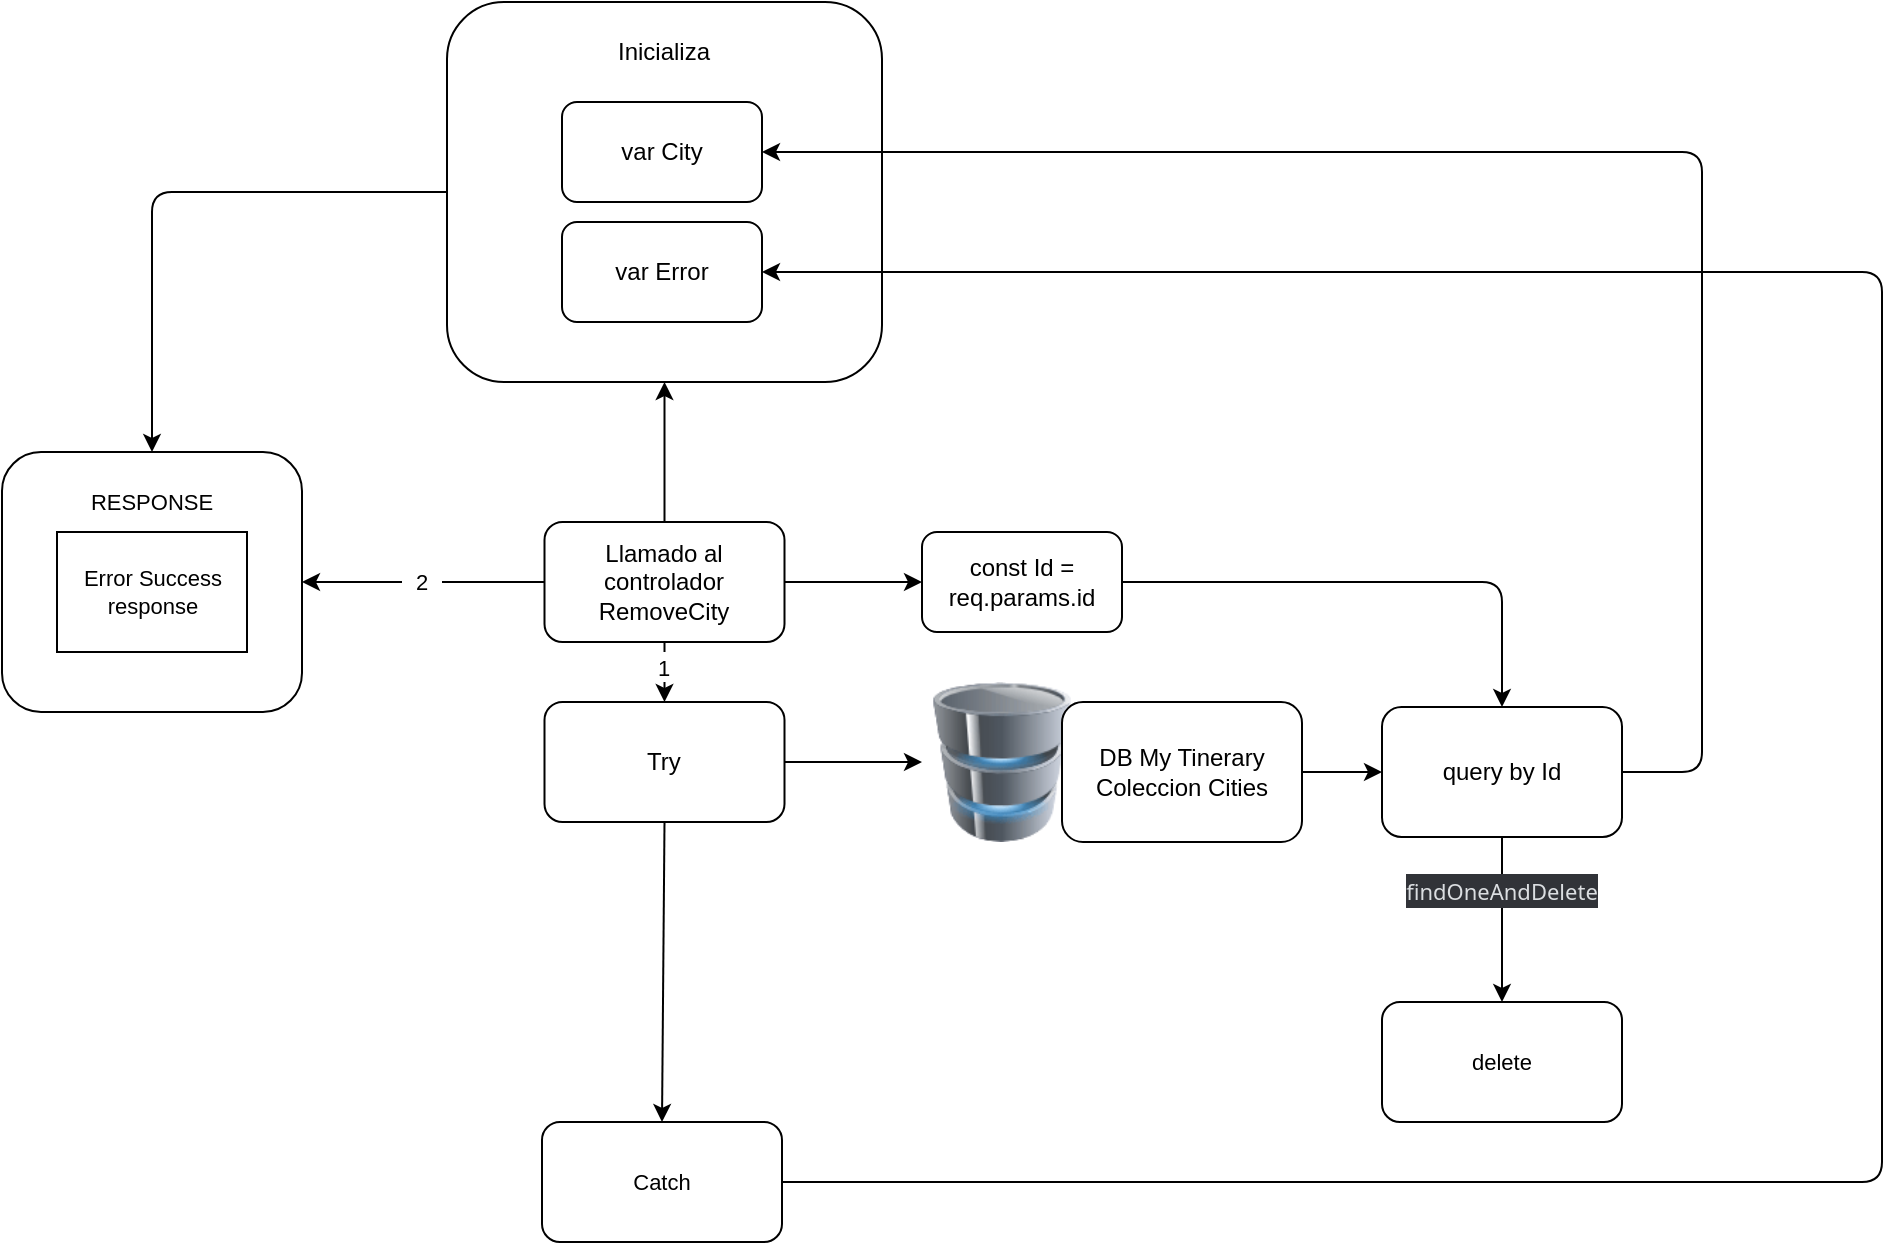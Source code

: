 <mxfile>
    <diagram id="X3w3A1exADijiUKnaM5P" name="Page-1">
        <mxGraphModel dx="861" dy="1391" grid="1" gridSize="10" guides="1" tooltips="1" connect="1" arrows="1" fold="1" page="1" pageScale="1" pageWidth="850" pageHeight="1100" math="0" shadow="0">
            <root>
                <mxCell id="0"/>
                <mxCell id="1" parent="0"/>
                <mxCell id="32" style="edgeStyle=none;html=1;exitX=0;exitY=0.5;exitDx=0;exitDy=0;entryX=0.5;entryY=0;entryDx=0;entryDy=0;fontSize=11;" edge="1" parent="1" source="9" target="28">
                    <mxGeometry relative="1" as="geometry">
                        <Array as="points">
                            <mxPoint x="145" y="-115"/>
                        </Array>
                    </mxGeometry>
                </mxCell>
                <mxCell id="9" value="Inicializa" style="rounded=1;whiteSpace=wrap;html=1;" vertex="1" parent="1">
                    <mxGeometry x="292.5" y="-210" width="217.5" height="190" as="geometry"/>
                </mxCell>
                <mxCell id="10" style="edgeStyle=none;html=1;exitX=0.5;exitY=0;exitDx=0;exitDy=0;entryX=0.5;entryY=1;entryDx=0;entryDy=0;" edge="1" parent="1" source="2" target="9">
                    <mxGeometry relative="1" as="geometry"/>
                </mxCell>
                <mxCell id="15" style="edgeStyle=none;html=1;exitX=0.5;exitY=1;exitDx=0;exitDy=0;entryX=0.5;entryY=0;entryDx=0;entryDy=0;startArrow=none;" edge="1" parent="1" source="34" target="11">
                    <mxGeometry relative="1" as="geometry"/>
                </mxCell>
                <mxCell id="27" style="edgeStyle=none;html=1;exitX=1;exitY=0.5;exitDx=0;exitDy=0;entryX=0;entryY=0.5;entryDx=0;entryDy=0;fontSize=11;" edge="1" parent="1" source="2" target="3">
                    <mxGeometry relative="1" as="geometry"/>
                </mxCell>
                <mxCell id="31" style="edgeStyle=none;html=1;exitX=0;exitY=0.5;exitDx=0;exitDy=0;entryX=1;entryY=0.5;entryDx=0;entryDy=0;fontSize=11;startArrow=none;" edge="1" parent="1" source="37" target="28">
                    <mxGeometry relative="1" as="geometry"/>
                </mxCell>
                <mxCell id="2" value="Llamado al controlador RemoveCity" style="rounded=1;whiteSpace=wrap;html=1;" vertex="1" parent="1">
                    <mxGeometry x="341.25" y="50" width="120" height="60" as="geometry"/>
                </mxCell>
                <mxCell id="18" style="edgeStyle=none;html=1;entryX=0.5;entryY=0;entryDx=0;entryDy=0;" edge="1" parent="1" source="3" target="17">
                    <mxGeometry relative="1" as="geometry">
                        <Array as="points">
                            <mxPoint x="820" y="80"/>
                        </Array>
                    </mxGeometry>
                </mxCell>
                <mxCell id="3" value="const Id = req.params.id" style="rounded=1;whiteSpace=wrap;html=1;" vertex="1" parent="1">
                    <mxGeometry x="530" y="55" width="100" height="50" as="geometry"/>
                </mxCell>
                <mxCell id="4" value="var City" style="rounded=1;whiteSpace=wrap;html=1;" vertex="1" parent="1">
                    <mxGeometry x="350" y="-160" width="100" height="50" as="geometry"/>
                </mxCell>
                <mxCell id="5" value="var Error" style="rounded=1;whiteSpace=wrap;html=1;" vertex="1" parent="1">
                    <mxGeometry x="350" y="-100" width="100" height="50" as="geometry"/>
                </mxCell>
                <mxCell id="16" style="edgeStyle=none;html=1;exitX=1;exitY=0.5;exitDx=0;exitDy=0;entryX=0;entryY=0.5;entryDx=0;entryDy=0;" edge="1" parent="1" source="11" target="13">
                    <mxGeometry relative="1" as="geometry"/>
                </mxCell>
                <mxCell id="25" style="edgeStyle=none;html=1;exitX=0.5;exitY=1;exitDx=0;exitDy=0;entryX=0.5;entryY=0;entryDx=0;entryDy=0;fontSize=11;" edge="1" parent="1" source="11" target="24">
                    <mxGeometry relative="1" as="geometry"/>
                </mxCell>
                <mxCell id="11" value="Try" style="rounded=1;whiteSpace=wrap;html=1;" vertex="1" parent="1">
                    <mxGeometry x="341.25" y="140" width="120" height="60" as="geometry"/>
                </mxCell>
                <mxCell id="12" value="Inicializa" style="text;html=1;strokeColor=none;fillColor=none;align=center;verticalAlign=middle;whiteSpace=wrap;rounded=0;" vertex="1" parent="1">
                    <mxGeometry x="371.25" y="-200" width="60" height="30" as="geometry"/>
                </mxCell>
                <mxCell id="13" value="" style="image;html=1;image=img/lib/clip_art/computers/Database_128x128.png" vertex="1" parent="1">
                    <mxGeometry x="530" y="130" width="80" height="80" as="geometry"/>
                </mxCell>
                <mxCell id="19" style="edgeStyle=none;html=1;exitX=1;exitY=0.5;exitDx=0;exitDy=0;entryX=0;entryY=0.5;entryDx=0;entryDy=0;" edge="1" parent="1" source="14" target="17">
                    <mxGeometry relative="1" as="geometry"/>
                </mxCell>
                <mxCell id="14" value="DB My Tinerary Coleccion Cities" style="rounded=1;whiteSpace=wrap;html=1;" vertex="1" parent="1">
                    <mxGeometry x="600" y="140" width="120" height="70" as="geometry"/>
                </mxCell>
                <mxCell id="21" style="edgeStyle=none;html=1;exitX=0.5;exitY=1;exitDx=0;exitDy=0;fontSize=11;entryX=0.5;entryY=0;entryDx=0;entryDy=0;" edge="1" parent="1" source="17" target="22">
                    <mxGeometry relative="1" as="geometry">
                        <mxPoint x="820.333" y="320" as="targetPoint"/>
                    </mxGeometry>
                </mxCell>
                <mxCell id="33" style="edgeStyle=none;html=1;exitX=1;exitY=0.5;exitDx=0;exitDy=0;entryX=1;entryY=0.5;entryDx=0;entryDy=0;fontSize=11;" edge="1" parent="1" source="17" target="4">
                    <mxGeometry relative="1" as="geometry">
                        <Array as="points">
                            <mxPoint x="920" y="175"/>
                            <mxPoint x="920" y="-135"/>
                        </Array>
                    </mxGeometry>
                </mxCell>
                <mxCell id="17" value="query by Id" style="rounded=1;whiteSpace=wrap;html=1;" vertex="1" parent="1">
                    <mxGeometry x="760" y="142.5" width="120" height="65" as="geometry"/>
                </mxCell>
                <mxCell id="20" value="&lt;span style=&quot;color: rgb(219, 222, 225); font-family: &amp;quot;gg sans&amp;quot;, &amp;quot;Noto Sans&amp;quot;, &amp;quot;Helvetica Neue&amp;quot;, Helvetica, Arial, sans-serif; text-align: left; background-color: rgb(49, 51, 56);&quot;&gt;&lt;font style=&quot;font-size: 11px;&quot;&gt;findOneAndDelete&lt;/font&gt;&lt;/span&gt;" style="text;html=1;strokeColor=none;fillColor=none;align=center;verticalAlign=middle;whiteSpace=wrap;rounded=0;" vertex="1" parent="1">
                    <mxGeometry x="770" y="220" width="100" height="30" as="geometry"/>
                </mxCell>
                <mxCell id="22" value="delete" style="rounded=1;whiteSpace=wrap;html=1;fontSize=11;" vertex="1" parent="1">
                    <mxGeometry x="760" y="290" width="120" height="60" as="geometry"/>
                </mxCell>
                <mxCell id="26" style="edgeStyle=none;html=1;entryX=1;entryY=0.5;entryDx=0;entryDy=0;fontSize=11;" edge="1" parent="1" source="24" target="5">
                    <mxGeometry relative="1" as="geometry">
                        <Array as="points">
                            <mxPoint x="1010" y="380"/>
                            <mxPoint x="1010" y="-75"/>
                        </Array>
                    </mxGeometry>
                </mxCell>
                <mxCell id="24" value="Catch" style="rounded=1;whiteSpace=wrap;html=1;fontSize=11;" vertex="1" parent="1">
                    <mxGeometry x="340" y="350" width="120" height="60" as="geometry"/>
                </mxCell>
                <mxCell id="28" value="" style="rounded=1;whiteSpace=wrap;html=1;fontSize=11;" vertex="1" parent="1">
                    <mxGeometry x="70" y="15" width="150" height="130" as="geometry"/>
                </mxCell>
                <mxCell id="29" value="Error Success response" style="rounded=0;whiteSpace=wrap;html=1;fontSize=11;" vertex="1" parent="1">
                    <mxGeometry x="97.5" y="55" width="95" height="60" as="geometry"/>
                </mxCell>
                <mxCell id="30" value="RESPONSE" style="text;html=1;strokeColor=none;fillColor=none;align=center;verticalAlign=middle;whiteSpace=wrap;rounded=0;fontSize=11;" vertex="1" parent="1">
                    <mxGeometry x="115" y="25" width="60" height="30" as="geometry"/>
                </mxCell>
                <mxCell id="36" value="" style="edgeStyle=none;html=1;exitX=0.5;exitY=1;exitDx=0;exitDy=0;entryX=0.5;entryY=0;entryDx=0;entryDy=0;endArrow=none;" edge="1" parent="1" source="2" target="34">
                    <mxGeometry relative="1" as="geometry">
                        <mxPoint x="401.25" y="110" as="sourcePoint"/>
                        <mxPoint x="401.25" y="140" as="targetPoint"/>
                    </mxGeometry>
                </mxCell>
                <mxCell id="34" value="1" style="text;html=1;strokeColor=none;fillColor=none;align=center;verticalAlign=middle;whiteSpace=wrap;rounded=0;fontSize=11;" vertex="1" parent="1">
                    <mxGeometry x="391.25" y="115" width="20" height="15" as="geometry"/>
                </mxCell>
                <mxCell id="38" value="" style="edgeStyle=none;html=1;exitX=0;exitY=0.5;exitDx=0;exitDy=0;entryX=1;entryY=0.5;entryDx=0;entryDy=0;fontSize=11;endArrow=none;" edge="1" parent="1" source="2" target="37">
                    <mxGeometry relative="1" as="geometry">
                        <mxPoint x="341.25" y="80" as="sourcePoint"/>
                        <mxPoint x="220" y="80" as="targetPoint"/>
                    </mxGeometry>
                </mxCell>
                <mxCell id="37" value="2" style="text;html=1;strokeColor=none;fillColor=none;align=center;verticalAlign=middle;whiteSpace=wrap;rounded=0;fontSize=11;" vertex="1" parent="1">
                    <mxGeometry x="270" y="65" width="20" height="30" as="geometry"/>
                </mxCell>
            </root>
        </mxGraphModel>
    </diagram>
</mxfile>
